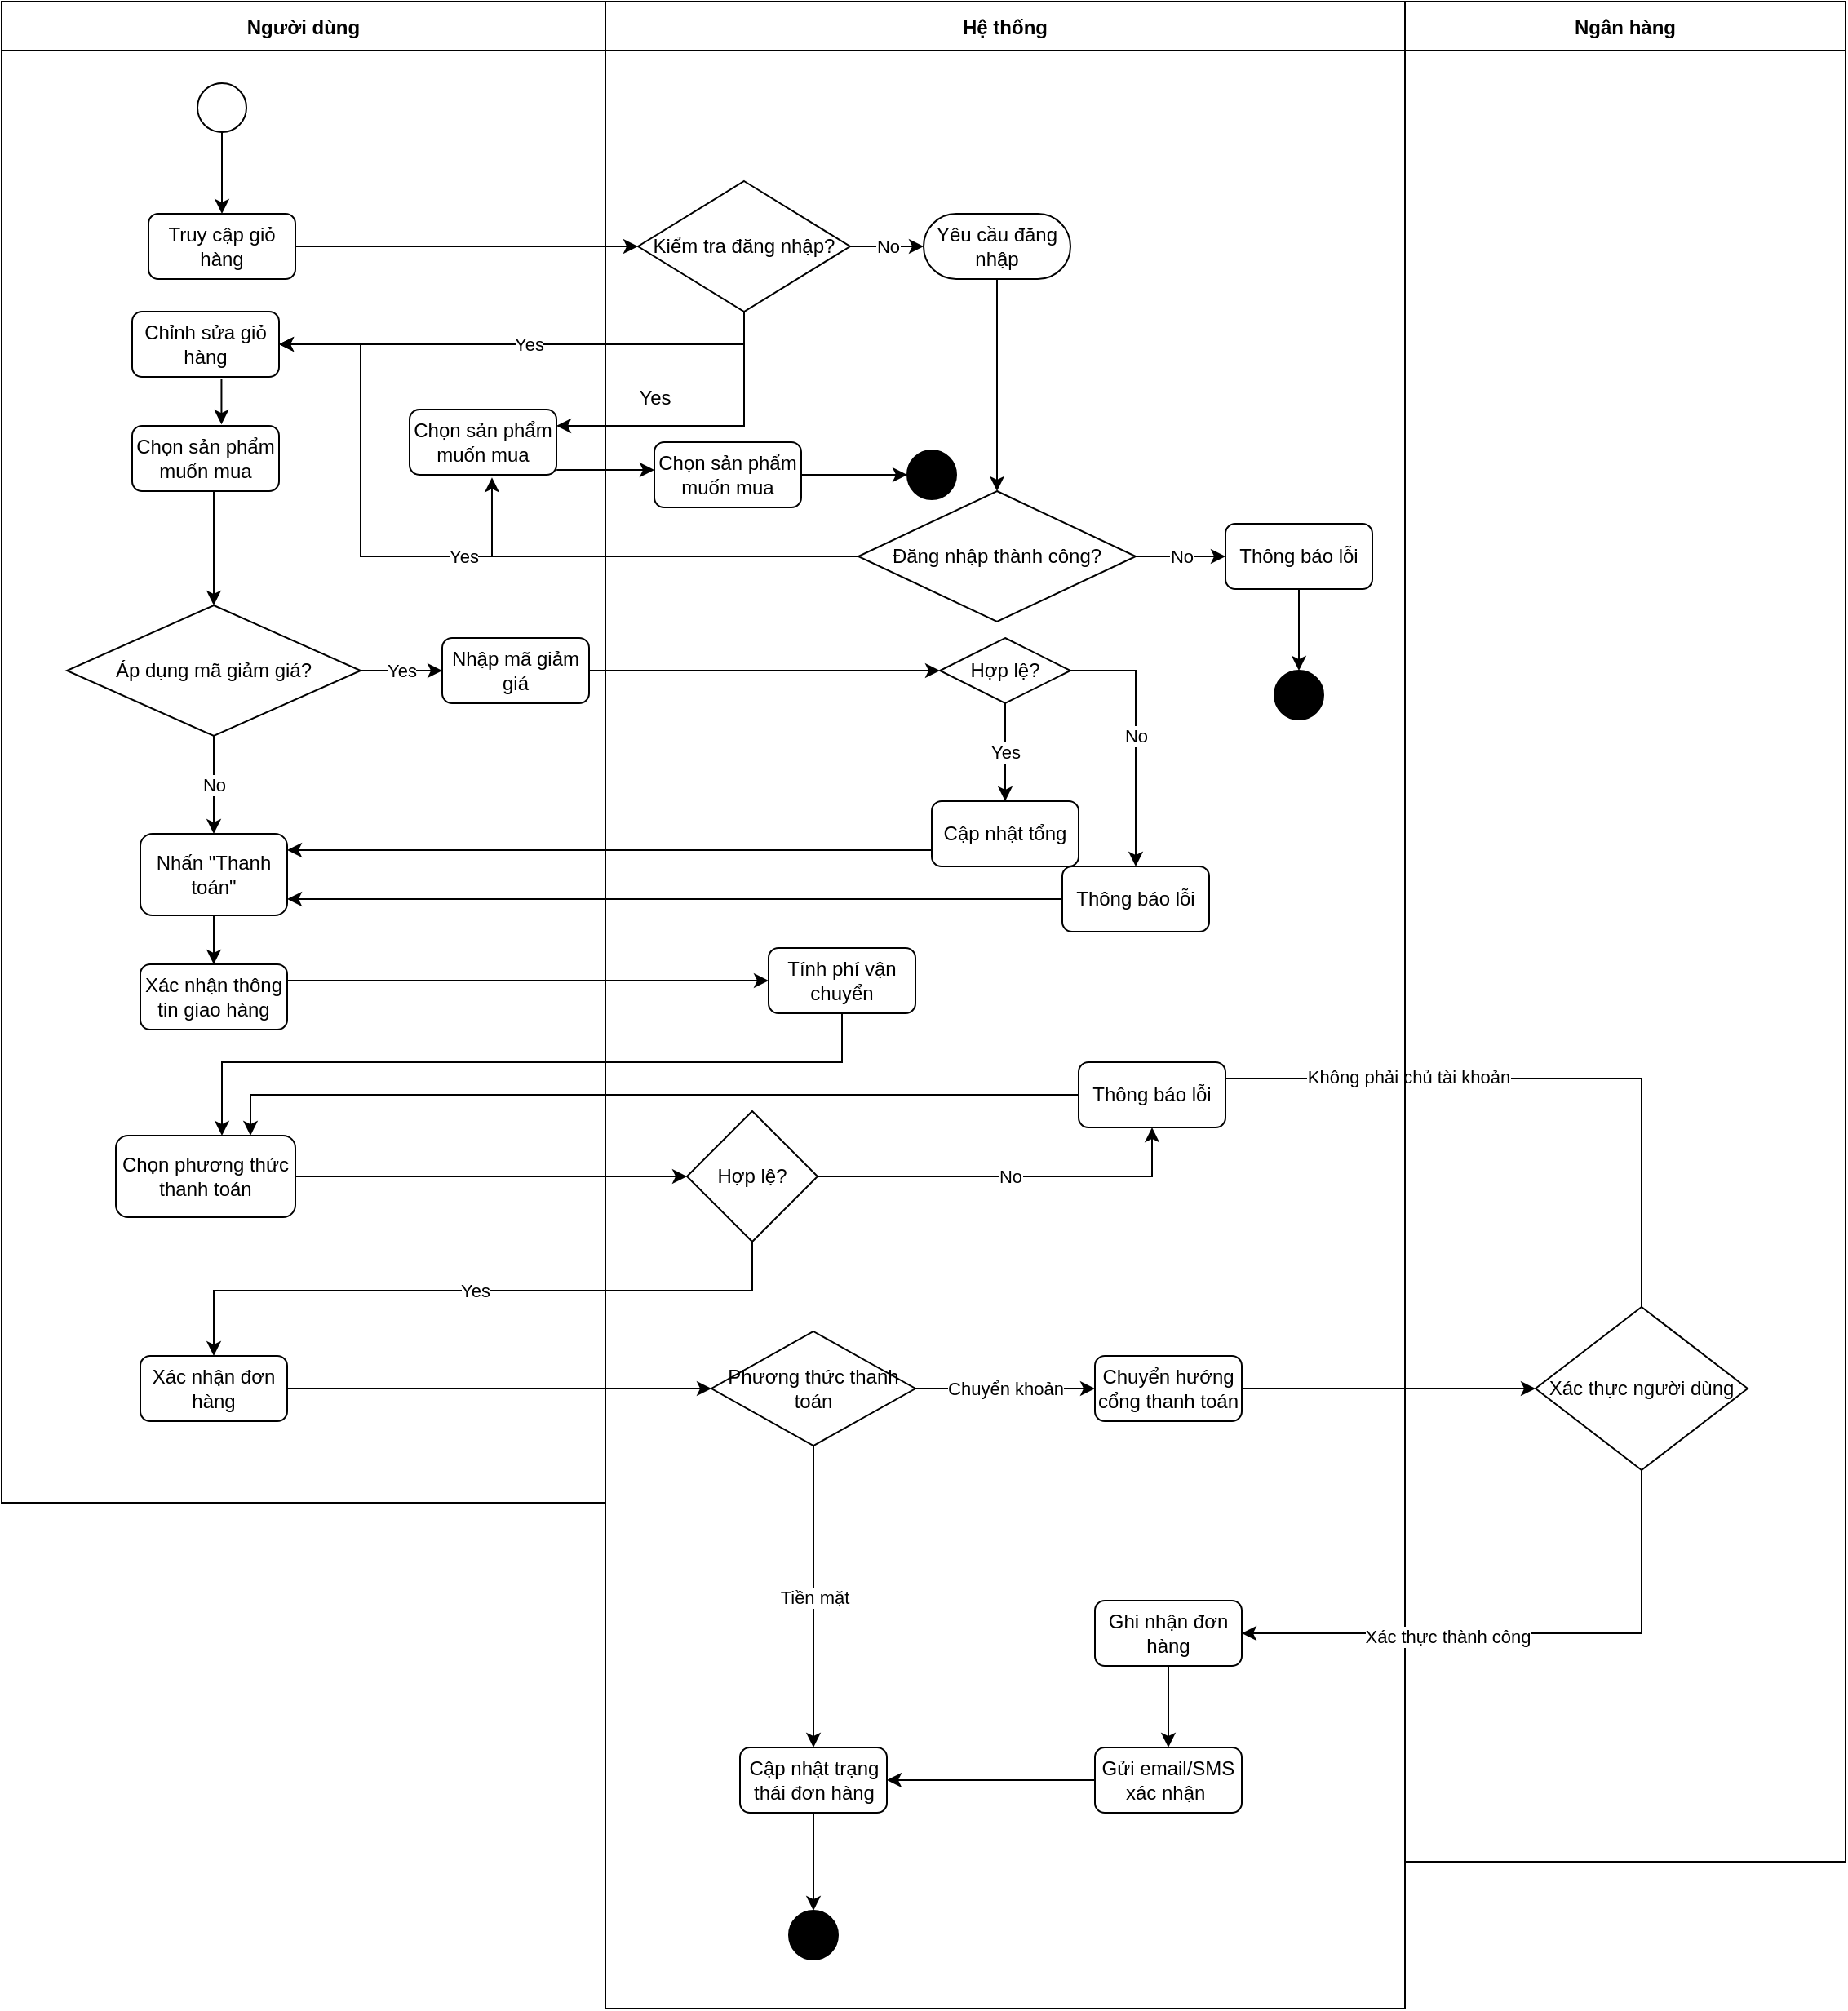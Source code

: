 <mxfile>
    <diagram id="9e7BRUzjvNmEs0wVggqz" name="Activity Diagram">
        <mxGraphModel dx="2530" dy="1408" grid="1" gridSize="10" guides="1" tooltips="1" connect="1" arrows="1" fold="1" page="1" pageScale="1" pageWidth="850" pageHeight="1100" math="0" shadow="0">
            <root>
                <mxCell id="0"/>
                <mxCell id="1" parent="0"/>
                <mxCell id="2" value="Người dùng" style="swimlane;startSize=30;" parent="1" vertex="1">
                    <mxGeometry x="110" y="50" width="370" height="920" as="geometry"/>
                </mxCell>
                <mxCell id="3" value="" style="ellipse;whiteSpace=wrap;html=1;aspect=fixed;" parent="2" vertex="1">
                    <mxGeometry x="120" y="50" width="30" height="30" as="geometry"/>
                </mxCell>
                <mxCell id="4" value="Truy cập giỏ hàng" style="rounded=1;whiteSpace=wrap;html=1;" parent="2" vertex="1">
                    <mxGeometry x="90" y="130" width="90" height="40" as="geometry"/>
                </mxCell>
                <mxCell id="5" value="Chỉnh sửa giỏ hàng" style="rounded=1;whiteSpace=wrap;html=1;" parent="2" vertex="1">
                    <mxGeometry x="80" y="190" width="90" height="40" as="geometry"/>
                </mxCell>
                <mxCell id="6" value="Áp dụng mã giảm giá?" style="rhombus;whiteSpace=wrap;html=1;" parent="2" vertex="1">
                    <mxGeometry x="40" y="370" width="180" height="80" as="geometry"/>
                </mxCell>
                <mxCell id="7" value="Nhập mã giảm giá" style="rounded=1;whiteSpace=wrap;html=1;" parent="2" vertex="1">
                    <mxGeometry x="270" y="390" width="90" height="40" as="geometry"/>
                </mxCell>
                <mxCell id="8" value="Nhấn &quot;Thanh toán&quot;" style="rounded=1;whiteSpace=wrap;html=1;" parent="2" vertex="1">
                    <mxGeometry x="85" y="510" width="90" height="50" as="geometry"/>
                </mxCell>
                <mxCell id="9" value="Xác nhận thông tin giao hàng" style="rounded=1;whiteSpace=wrap;html=1;" parent="2" vertex="1">
                    <mxGeometry x="85" y="590" width="90" height="40" as="geometry"/>
                </mxCell>
                <mxCell id="10" value="Chọn phương thức thanh toán" style="rounded=1;whiteSpace=wrap;html=1;" parent="2" vertex="1">
                    <mxGeometry x="70" y="695" width="110" height="50" as="geometry"/>
                </mxCell>
                <mxCell id="11" value="Xác nhận đơn hàng" style="rounded=1;whiteSpace=wrap;html=1;" parent="2" vertex="1">
                    <mxGeometry x="85" y="830" width="90" height="40" as="geometry"/>
                </mxCell>
                <mxCell id="43" value="No" style="edgeStyle=orthogonalEdgeStyle;rounded=0;html=1;jettySize=auto;orthogonalLoop=1;entryX=0.5;entryY=0;entryDx=0;entryDy=0;" parent="2" source="6" target="8" edge="1">
                    <mxGeometry relative="1" as="geometry">
                        <mxPoint x="60" y="490" as="targetPoint"/>
                        <Array as="points">
                            <mxPoint x="130" y="500"/>
                        </Array>
                    </mxGeometry>
                </mxCell>
                <mxCell id="71" value="Chọn sản phẩm muốn mua" style="rounded=1;whiteSpace=wrap;html=1;" parent="2" vertex="1">
                    <mxGeometry x="80" y="260" width="90" height="40" as="geometry"/>
                </mxCell>
                <mxCell id="72" style="edgeStyle=orthogonalEdgeStyle;rounded=0;html=1;jettySize=auto;orthogonalLoop=1;entryX=0.5;entryY=0;entryDx=0;entryDy=0;" parent="2" target="6" edge="1">
                    <mxGeometry relative="1" as="geometry">
                        <mxPoint x="130" y="300" as="sourcePoint"/>
                        <mxPoint x="85" y="310" as="targetPoint"/>
                        <Array as="points">
                            <mxPoint x="130" y="300"/>
                        </Array>
                    </mxGeometry>
                </mxCell>
                <mxCell id="78" style="edgeStyle=orthogonalEdgeStyle;rounded=0;html=1;jettySize=auto;orthogonalLoop=1;entryX=0.608;entryY=-0.022;entryDx=0;entryDy=0;entryPerimeter=0;exitX=0.608;exitY=1.033;exitDx=0;exitDy=0;exitPerimeter=0;" parent="2" source="5" target="71" edge="1">
                    <mxGeometry relative="1" as="geometry">
                        <mxPoint x="160" y="240" as="sourcePoint"/>
                        <mxPoint x="400" y="160" as="targetPoint"/>
                    </mxGeometry>
                </mxCell>
                <mxCell id="79" value="Chọn sản phẩm muốn mua" style="rounded=1;whiteSpace=wrap;html=1;" parent="2" vertex="1">
                    <mxGeometry x="250" y="250" width="90" height="40" as="geometry"/>
                </mxCell>
                <mxCell id="33" style="edgeStyle=orthogonalEdgeStyle;rounded=0;html=1;jettySize=auto;orthogonalLoop=1;" parent="1" source="3" target="4" edge="1">
                    <mxGeometry relative="1" as="geometry"/>
                </mxCell>
                <mxCell id="34" style="edgeStyle=orthogonalEdgeStyle;rounded=0;html=1;jettySize=auto;orthogonalLoop=1;" parent="1" source="4" target="13" edge="1">
                    <mxGeometry relative="1" as="geometry"/>
                </mxCell>
                <mxCell id="36" value="&lt;span style=&quot;color: rgb(0, 0, 0);&quot;&gt;Yes&lt;/span&gt;" style="edgeStyle=orthogonalEdgeStyle;rounded=0;html=1;jettySize=auto;orthogonalLoop=1;entryX=1;entryY=0.5;entryDx=0;entryDy=0;" parent="1" source="13" target="5" edge="1">
                    <mxGeometry relative="1" as="geometry">
                        <Array as="points">
                            <mxPoint x="565" y="260"/>
                        </Array>
                    </mxGeometry>
                </mxCell>
                <mxCell id="38" value="Yes" style="edgeStyle=orthogonalEdgeStyle;rounded=0;html=1;jettySize=auto;orthogonalLoop=1;exitX=0;exitY=0.5;exitDx=0;exitDy=0;" parent="1" source="15" target="5" edge="1">
                    <mxGeometry relative="1" as="geometry">
                        <Array as="points">
                            <mxPoint x="330" y="390"/>
                            <mxPoint x="330" y="260"/>
                        </Array>
                    </mxGeometry>
                </mxCell>
                <mxCell id="42" value="Yes" style="edgeStyle=orthogonalEdgeStyle;rounded=0;html=1;jettySize=auto;orthogonalLoop=1;" parent="1" source="6" target="7" edge="1">
                    <mxGeometry relative="1" as="geometry"/>
                </mxCell>
                <mxCell id="44" style="edgeStyle=orthogonalEdgeStyle;rounded=0;html=1;jettySize=auto;orthogonalLoop=1;" parent="1" source="7" target="18" edge="1">
                    <mxGeometry relative="1" as="geometry"/>
                </mxCell>
                <mxCell id="47" style="edgeStyle=orthogonalEdgeStyle;rounded=0;html=1;jettySize=auto;orthogonalLoop=1;" parent="1" source="19" target="8" edge="1">
                    <mxGeometry relative="1" as="geometry">
                        <Array as="points">
                            <mxPoint x="480" y="570"/>
                            <mxPoint x="480" y="570"/>
                        </Array>
                    </mxGeometry>
                </mxCell>
                <mxCell id="48" style="edgeStyle=orthogonalEdgeStyle;rounded=0;html=1;jettySize=auto;orthogonalLoop=1;" parent="1" source="20" target="8" edge="1">
                    <mxGeometry relative="1" as="geometry">
                        <Array as="points">
                            <mxPoint x="520" y="600"/>
                            <mxPoint x="520" y="600"/>
                        </Array>
                    </mxGeometry>
                </mxCell>
                <mxCell id="49" style="edgeStyle=orthogonalEdgeStyle;rounded=0;html=1;jettySize=auto;orthogonalLoop=1;" parent="1" source="8" target="9" edge="1">
                    <mxGeometry relative="1" as="geometry"/>
                </mxCell>
                <mxCell id="51" style="edgeStyle=orthogonalEdgeStyle;rounded=0;html=1;jettySize=auto;orthogonalLoop=1;exitX=0.5;exitY=1;exitDx=0;exitDy=0;" parent="1" source="21" target="10" edge="1">
                    <mxGeometry relative="1" as="geometry">
                        <Array as="points">
                            <mxPoint x="625" y="700"/>
                            <mxPoint x="245" y="700"/>
                        </Array>
                    </mxGeometry>
                </mxCell>
                <mxCell id="52" style="edgeStyle=orthogonalEdgeStyle;rounded=0;html=1;jettySize=auto;orthogonalLoop=1;" parent="1" source="10" target="22" edge="1">
                    <mxGeometry relative="1" as="geometry"/>
                </mxCell>
                <mxCell id="56" style="edgeStyle=orthogonalEdgeStyle;rounded=0;html=1;jettySize=auto;orthogonalLoop=1;entryX=0;entryY=0.5;entryDx=0;entryDy=0;exitX=1;exitY=0.5;exitDx=0;exitDy=0;" parent="1" source="11" target="24" edge="1">
                    <mxGeometry relative="1" as="geometry">
                        <mxPoint x="224.91" y="920" as="sourcePoint"/>
                        <mxPoint x="780" y="830" as="targetPoint"/>
                        <Array as="points">
                            <mxPoint x="420" y="900"/>
                            <mxPoint x="420" y="900"/>
                        </Array>
                    </mxGeometry>
                </mxCell>
                <mxCell id="70" style="edgeStyle=orthogonalEdgeStyle;rounded=0;html=1;jettySize=auto;orthogonalLoop=1;exitX=0;exitY=0.5;exitDx=0;exitDy=0;entryX=0.75;entryY=0;entryDx=0;entryDy=0;" parent="1" source="69" target="10" edge="1">
                    <mxGeometry relative="1" as="geometry">
                        <mxPoint x="790" y="1130" as="sourcePoint"/>
                        <mxPoint x="660" y="1130" as="targetPoint"/>
                    </mxGeometry>
                </mxCell>
                <mxCell id="74" style="edgeStyle=orthogonalEdgeStyle;rounded=0;html=1;jettySize=auto;orthogonalLoop=1;exitX=0.5;exitY=1;exitDx=0;exitDy=0;entryX=1;entryY=0.25;entryDx=0;entryDy=0;" parent="1" source="13" target="79" edge="1">
                    <mxGeometry relative="1" as="geometry">
                        <mxPoint x="565" y="240" as="sourcePoint"/>
                        <mxPoint x="470" y="290" as="targetPoint"/>
                        <Array as="points">
                            <mxPoint x="565" y="310"/>
                        </Array>
                    </mxGeometry>
                </mxCell>
                <mxCell id="80" value="Yes" style="text;html=1;align=center;verticalAlign=middle;resizable=0;points=[];autosize=1;strokeColor=none;fillColor=none;" parent="1" vertex="1">
                    <mxGeometry x="490" y="278" width="40" height="30" as="geometry"/>
                </mxCell>
                <mxCell id="82" style="edgeStyle=orthogonalEdgeStyle;rounded=0;html=1;jettySize=auto;orthogonalLoop=1;exitX=0;exitY=0.5;exitDx=0;exitDy=0;entryX=0.561;entryY=1.041;entryDx=0;entryDy=0;entryPerimeter=0;" parent="1" source="15" target="79" edge="1">
                    <mxGeometry relative="1" as="geometry">
                        <mxPoint x="250" y="360" as="sourcePoint"/>
                        <mxPoint x="250" y="400" as="targetPoint"/>
                        <Array as="points">
                            <mxPoint x="411" y="390"/>
                        </Array>
                    </mxGeometry>
                </mxCell>
                <mxCell id="147" value="Ngân hàng" style="swimlane;startSize=30;" vertex="1" parent="1">
                    <mxGeometry x="970" y="50" width="270" height="1140" as="geometry"/>
                </mxCell>
                <mxCell id="164" value="Xác thực người dùng" style="rhombus;whiteSpace=wrap;html=1;" vertex="1" parent="147">
                    <mxGeometry x="80" y="800" width="130" height="100" as="geometry"/>
                </mxCell>
                <mxCell id="167" value="" style="edgeStyle=orthogonalEdgeStyle;rounded=0;html=1;jettySize=auto;orthogonalLoop=1;entryX=1;entryY=0.25;entryDx=0;entryDy=0;exitX=0.5;exitY=0;exitDx=0;exitDy=0;" edge="1" parent="147" source="164">
                    <mxGeometry relative="1" as="geometry">
                        <mxPoint x="-120" y="659.95" as="targetPoint"/>
                        <Array as="points">
                            <mxPoint x="145" y="660"/>
                        </Array>
                        <mxPoint x="155" y="799.95" as="sourcePoint"/>
                    </mxGeometry>
                </mxCell>
                <mxCell id="181" value="&lt;span style=&quot;color: rgb(0, 0, 0);&quot;&gt;Không phải chủ tài khoản&lt;/span&gt;" style="edgeLabel;html=1;align=center;verticalAlign=middle;resizable=0;points=[];" vertex="1" connectable="0" parent="167">
                    <mxGeometry x="0.4" y="-1" relative="1" as="geometry">
                        <mxPoint as="offset"/>
                    </mxGeometry>
                </mxCell>
                <mxCell id="50" style="edgeStyle=orthogonalEdgeStyle;rounded=0;html=1;jettySize=auto;orthogonalLoop=1;exitX=1;exitY=0.5;exitDx=0;exitDy=0;entryX=0;entryY=0.5;entryDx=0;entryDy=0;" parent="1" source="9" target="21" edge="1">
                    <mxGeometry relative="1" as="geometry">
                        <Array as="points">
                            <mxPoint x="430" y="650"/>
                            <mxPoint x="430" y="650"/>
                        </Array>
                    </mxGeometry>
                </mxCell>
                <mxCell id="53" value="Yes" style="edgeStyle=orthogonalEdgeStyle;rounded=0;html=1;jettySize=auto;orthogonalLoop=1;entryX=0.5;entryY=0;entryDx=0;entryDy=0;exitX=0.5;exitY=1;exitDx=0;exitDy=0;" parent="1" source="22" target="11" edge="1">
                    <mxGeometry relative="1" as="geometry">
                        <mxPoint x="920.091" y="749.959" as="sourcePoint"/>
                        <mxPoint x="245" y="820" as="targetPoint"/>
                        <Array as="points">
                            <mxPoint x="570" y="840"/>
                            <mxPoint x="240" y="840"/>
                        </Array>
                    </mxGeometry>
                </mxCell>
                <mxCell id="12" value="Hệ thống" style="swimlane;startSize=30;" parent="1" vertex="1">
                    <mxGeometry x="480" y="50" width="490" height="1230" as="geometry"/>
                </mxCell>
                <mxCell id="13" value="Kiểm tra đăng nhập?" style="rhombus;whiteSpace=wrap;html=1;" parent="12" vertex="1">
                    <mxGeometry x="20" y="110" width="130" height="80" as="geometry"/>
                </mxCell>
                <mxCell id="14" value="Yêu cầu đăng nhập" style="rounded=1;whiteSpace=wrap;html=1;arcSize=50;" parent="12" vertex="1">
                    <mxGeometry x="195" y="130" width="90" height="40" as="geometry"/>
                </mxCell>
                <mxCell id="15" value="Đăng nhập thành công?" style="rhombus;whiteSpace=wrap;html=1;" parent="12" vertex="1">
                    <mxGeometry x="155" y="300" width="170" height="80" as="geometry"/>
                </mxCell>
                <mxCell id="16" value="Thông báo lỗi" style="rounded=1;whiteSpace=wrap;html=1;" parent="12" vertex="1">
                    <mxGeometry x="380" y="320" width="90" height="40" as="geometry"/>
                </mxCell>
                <mxCell id="17" value="" style="ellipse;whiteSpace=wrap;html=1;aspect=fixed;fillColor=#000000;" parent="12" vertex="1">
                    <mxGeometry x="410" y="410" width="30" height="30" as="geometry"/>
                </mxCell>
                <mxCell id="18" value="Hợp lệ?" style="rhombus;whiteSpace=wrap;html=1;" parent="12" vertex="1">
                    <mxGeometry x="205" y="390" width="80" height="40" as="geometry"/>
                </mxCell>
                <mxCell id="19" value="Cập nhật tổng" style="rounded=1;whiteSpace=wrap;html=1;" parent="12" vertex="1">
                    <mxGeometry x="200" y="490" width="90" height="40" as="geometry"/>
                </mxCell>
                <mxCell id="21" value="Tính phí vận chuyển" style="rounded=1;whiteSpace=wrap;html=1;" parent="12" vertex="1">
                    <mxGeometry x="100" y="580" width="90" height="40" as="geometry"/>
                </mxCell>
                <mxCell id="24" value="Phương thức thanh toán" style="rhombus;whiteSpace=wrap;html=1;" parent="12" vertex="1">
                    <mxGeometry x="65" y="815" width="125" height="70" as="geometry"/>
                </mxCell>
                <mxCell id="28" value="Ghi nhận đơn hàng" style="rounded=1;whiteSpace=wrap;html=1;" parent="12" vertex="1">
                    <mxGeometry x="300" y="980" width="90" height="40" as="geometry"/>
                </mxCell>
                <mxCell id="30" value="Gửi email/SMS xác nhận&amp;nbsp;" style="rounded=1;whiteSpace=wrap;html=1;" parent="12" vertex="1">
                    <mxGeometry x="300" y="1070" width="90" height="40" as="geometry"/>
                </mxCell>
                <mxCell id="31" value="Cập nhật trạng thái đơn hàng" style="rounded=1;whiteSpace=wrap;html=1;" parent="12" vertex="1">
                    <mxGeometry x="82.5" y="1070" width="90" height="40" as="geometry"/>
                </mxCell>
                <mxCell id="32" value="" style="ellipse;whiteSpace=wrap;html=1;aspect=fixed;fillColor=#000000;" parent="12" vertex="1">
                    <mxGeometry x="112.5" y="1170" width="30" height="30" as="geometry"/>
                </mxCell>
                <mxCell id="22" value="Hợp lệ?" style="rhombus;whiteSpace=wrap;html=1;" parent="12" vertex="1">
                    <mxGeometry x="50" y="680" width="80" height="80" as="geometry"/>
                </mxCell>
                <mxCell id="54" value="No" style="edgeStyle=orthogonalEdgeStyle;rounded=0;html=1;jettySize=auto;orthogonalLoop=1;entryX=0.5;entryY=1;entryDx=0;entryDy=0;" parent="12" source="22" target="69" edge="1">
                    <mxGeometry relative="1" as="geometry"/>
                </mxCell>
                <mxCell id="58" value="Chuyển khoản" style="edgeStyle=orthogonalEdgeStyle;rounded=0;html=1;jettySize=auto;orthogonalLoop=1;entryX=0;entryY=0.5;entryDx=0;entryDy=0;exitX=1;exitY=0.5;exitDx=0;exitDy=0;" parent="12" source="24" target="178" edge="1">
                    <mxGeometry relative="1" as="geometry">
                        <mxPoint x="300" y="790" as="targetPoint"/>
                        <Array as="points"/>
                    </mxGeometry>
                </mxCell>
                <mxCell id="20" value="Thông báo lỗi" style="rounded=1;whiteSpace=wrap;html=1;" parent="12" vertex="1">
                    <mxGeometry x="280" y="530" width="90" height="40" as="geometry"/>
                </mxCell>
                <mxCell id="46" value="No" style="edgeStyle=orthogonalEdgeStyle;rounded=0;html=1;jettySize=auto;orthogonalLoop=1;" parent="12" source="18" target="20" edge="1">
                    <mxGeometry relative="1" as="geometry">
                        <Array as="points">
                            <mxPoint x="325" y="410"/>
                        </Array>
                    </mxGeometry>
                </mxCell>
                <mxCell id="69" value="Thông báo lỗi" style="rounded=1;whiteSpace=wrap;html=1;" parent="12" vertex="1">
                    <mxGeometry x="290" y="650" width="90" height="40" as="geometry"/>
                </mxCell>
                <mxCell id="84" value="Chọn sản phẩm muốn mua" style="rounded=1;whiteSpace=wrap;html=1;" parent="12" vertex="1">
                    <mxGeometry x="30" y="270" width="90" height="40" as="geometry"/>
                </mxCell>
                <mxCell id="83" style="edgeStyle=orthogonalEdgeStyle;rounded=0;html=1;jettySize=auto;orthogonalLoop=1;exitX=1.001;exitY=0.925;exitDx=0;exitDy=0;exitPerimeter=0;" parent="12" source="79" edge="1">
                    <mxGeometry relative="1" as="geometry">
                        <mxPoint x="-220" y="320" as="sourcePoint"/>
                        <mxPoint x="30" y="287" as="targetPoint"/>
                        <Array as="points">
                            <mxPoint x="30" y="287"/>
                        </Array>
                    </mxGeometry>
                </mxCell>
                <mxCell id="86" value="" style="ellipse;whiteSpace=wrap;html=1;aspect=fixed;fillColor=#000000;" parent="12" vertex="1">
                    <mxGeometry x="185" y="275" width="30" height="30" as="geometry"/>
                </mxCell>
                <mxCell id="85" style="edgeStyle=orthogonalEdgeStyle;rounded=0;html=1;jettySize=auto;orthogonalLoop=1;exitX=1;exitY=0.5;exitDx=0;exitDy=0;entryX=0;entryY=0.5;entryDx=0;entryDy=0;" parent="12" source="84" target="86" edge="1">
                    <mxGeometry relative="1" as="geometry">
                        <mxPoint x="-20" y="297" as="sourcePoint"/>
                        <mxPoint x="180" y="290" as="targetPoint"/>
                        <Array as="points"/>
                    </mxGeometry>
                </mxCell>
                <mxCell id="35" value="No" style="edgeStyle=orthogonalEdgeStyle;rounded=0;html=1;jettySize=auto;orthogonalLoop=1;entryX=0;entryY=0.5;entryDx=0;entryDy=0;exitX=1;exitY=0.5;exitDx=0;exitDy=0;" parent="12" source="13" target="14" edge="1">
                    <mxGeometry relative="1" as="geometry"/>
                </mxCell>
                <mxCell id="37" style="edgeStyle=orthogonalEdgeStyle;rounded=0;html=1;jettySize=auto;orthogonalLoop=1;entryX=0.5;entryY=0;entryDx=0;entryDy=0;" parent="12" source="14" target="15" edge="1">
                    <mxGeometry relative="1" as="geometry">
                        <Array as="points">
                            <mxPoint x="240" y="300"/>
                        </Array>
                    </mxGeometry>
                </mxCell>
                <mxCell id="39" value="No" style="edgeStyle=orthogonalEdgeStyle;rounded=0;html=1;jettySize=auto;orthogonalLoop=1;" parent="12" source="15" target="16" edge="1">
                    <mxGeometry relative="1" as="geometry"/>
                </mxCell>
                <mxCell id="40" style="edgeStyle=orthogonalEdgeStyle;rounded=0;html=1;jettySize=auto;orthogonalLoop=1;" parent="12" source="16" target="17" edge="1">
                    <mxGeometry relative="1" as="geometry"/>
                </mxCell>
                <mxCell id="45" value="Yes" style="edgeStyle=orthogonalEdgeStyle;rounded=0;html=1;jettySize=auto;orthogonalLoop=1;" parent="12" source="18" target="19" edge="1">
                    <mxGeometry relative="1" as="geometry"/>
                </mxCell>
                <mxCell id="57" value="Tiền mặt" style="edgeStyle=orthogonalEdgeStyle;rounded=0;html=1;jettySize=auto;orthogonalLoop=1;exitX=0.5;exitY=1;exitDx=0;exitDy=0;entryX=0.5;entryY=0;entryDx=0;entryDy=0;" parent="12" source="24" target="31" edge="1">
                    <mxGeometry relative="1" as="geometry">
                        <mxPoint x="125.0" y="980" as="targetPoint"/>
                    </mxGeometry>
                </mxCell>
                <mxCell id="65" style="edgeStyle=orthogonalEdgeStyle;rounded=0;html=1;jettySize=auto;orthogonalLoop=1;" parent="12" source="30" target="31" edge="1">
                    <mxGeometry relative="1" as="geometry">
                        <Array as="points">
                            <mxPoint x="140" y="1090"/>
                        </Array>
                    </mxGeometry>
                </mxCell>
                <mxCell id="66" style="edgeStyle=orthogonalEdgeStyle;rounded=0;html=1;jettySize=auto;orthogonalLoop=1;" parent="12" source="31" target="32" edge="1">
                    <mxGeometry relative="1" as="geometry"/>
                </mxCell>
                <mxCell id="178" value="Chuyển hướng cổng thanh toán" style="rounded=1;whiteSpace=wrap;html=1;" vertex="1" parent="12">
                    <mxGeometry x="300" y="830" width="90" height="40" as="geometry"/>
                </mxCell>
                <mxCell id="182" style="edgeStyle=orthogonalEdgeStyle;rounded=0;html=1;jettySize=auto;orthogonalLoop=1;exitX=0.5;exitY=1;exitDx=0;exitDy=0;entryX=0.5;entryY=0;entryDx=0;entryDy=0;" edge="1" parent="12" source="28" target="30">
                    <mxGeometry relative="1" as="geometry">
                        <mxPoint x="310" y="1010" as="sourcePoint"/>
                        <mxPoint x="225" y="1060" as="targetPoint"/>
                    </mxGeometry>
                </mxCell>
                <mxCell id="180" value="" style="edgeStyle=orthogonalEdgeStyle;rounded=0;html=1;jettySize=auto;orthogonalLoop=1;exitX=1;exitY=0.5;exitDx=0;exitDy=0;entryX=0;entryY=0.5;entryDx=0;entryDy=0;" edge="1" parent="1" source="178" target="164">
                    <mxGeometry relative="1" as="geometry">
                        <mxPoint x="940" y="910" as="sourcePoint"/>
                        <mxPoint x="940" y="990" as="targetPoint"/>
                    </mxGeometry>
                </mxCell>
                <mxCell id="169" style="edgeStyle=orthogonalEdgeStyle;rounded=0;html=1;jettySize=auto;orthogonalLoop=1;exitX=0.5;exitY=1;exitDx=0;exitDy=0;entryX=1;entryY=0.5;entryDx=0;entryDy=0;" edge="1" parent="1" source="164" target="28">
                    <mxGeometry relative="1" as="geometry">
                        <mxPoint x="1115" y="890" as="sourcePoint"/>
                        <mxPoint x="870" y="1050" as="targetPoint"/>
                        <Array as="points">
                            <mxPoint x="1115" y="1050"/>
                        </Array>
                    </mxGeometry>
                </mxCell>
                <mxCell id="173" value="Xác thực thành công" style="edgeLabel;html=1;align=center;verticalAlign=middle;resizable=0;points=[];" vertex="1" connectable="0" parent="169">
                    <mxGeometry x="0.271" y="2" relative="1" as="geometry">
                        <mxPoint as="offset"/>
                    </mxGeometry>
                </mxCell>
            </root>
        </mxGraphModel>
    </diagram>
</mxfile>